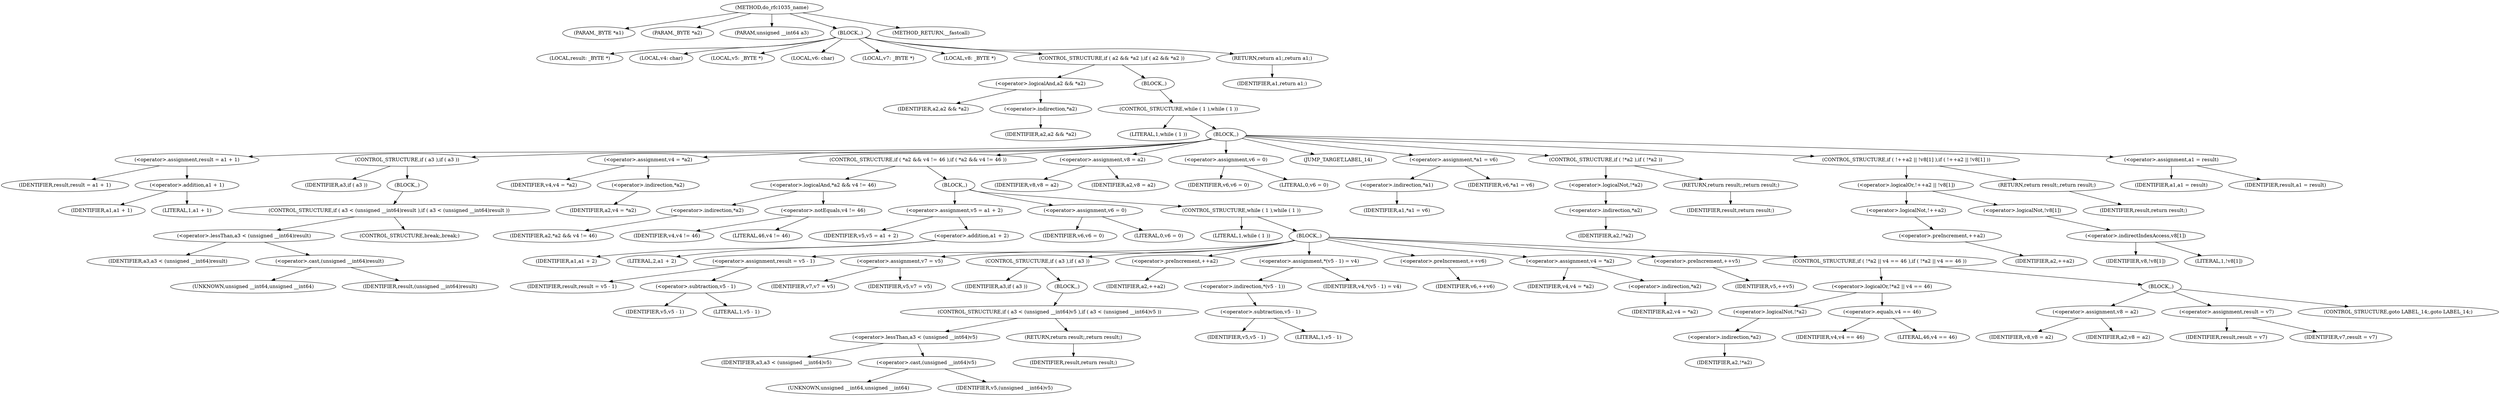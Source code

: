 digraph do_rfc1035_name {  
"1000107" [label = "(METHOD,do_rfc1035_name)" ]
"1000108" [label = "(PARAM,_BYTE *a1)" ]
"1000109" [label = "(PARAM,_BYTE *a2)" ]
"1000110" [label = "(PARAM,unsigned __int64 a3)" ]
"1000111" [label = "(BLOCK,,)" ]
"1000112" [label = "(LOCAL,result: _BYTE *)" ]
"1000113" [label = "(LOCAL,v4: char)" ]
"1000114" [label = "(LOCAL,v5: _BYTE *)" ]
"1000115" [label = "(LOCAL,v6: char)" ]
"1000116" [label = "(LOCAL,v7: _BYTE *)" ]
"1000117" [label = "(LOCAL,v8: _BYTE *)" ]
"1000118" [label = "(CONTROL_STRUCTURE,if ( a2 && *a2 ),if ( a2 && *a2 ))" ]
"1000119" [label = "(<operator>.logicalAnd,a2 && *a2)" ]
"1000120" [label = "(IDENTIFIER,a2,a2 && *a2)" ]
"1000121" [label = "(<operator>.indirection,*a2)" ]
"1000122" [label = "(IDENTIFIER,a2,a2 && *a2)" ]
"1000123" [label = "(BLOCK,,)" ]
"1000124" [label = "(CONTROL_STRUCTURE,while ( 1 ),while ( 1 ))" ]
"1000125" [label = "(LITERAL,1,while ( 1 ))" ]
"1000126" [label = "(BLOCK,,)" ]
"1000127" [label = "(<operator>.assignment,result = a1 + 1)" ]
"1000128" [label = "(IDENTIFIER,result,result = a1 + 1)" ]
"1000129" [label = "(<operator>.addition,a1 + 1)" ]
"1000130" [label = "(IDENTIFIER,a1,a1 + 1)" ]
"1000131" [label = "(LITERAL,1,a1 + 1)" ]
"1000132" [label = "(CONTROL_STRUCTURE,if ( a3 ),if ( a3 ))" ]
"1000133" [label = "(IDENTIFIER,a3,if ( a3 ))" ]
"1000134" [label = "(BLOCK,,)" ]
"1000135" [label = "(CONTROL_STRUCTURE,if ( a3 < (unsigned __int64)result ),if ( a3 < (unsigned __int64)result ))" ]
"1000136" [label = "(<operator>.lessThan,a3 < (unsigned __int64)result)" ]
"1000137" [label = "(IDENTIFIER,a3,a3 < (unsigned __int64)result)" ]
"1000138" [label = "(<operator>.cast,(unsigned __int64)result)" ]
"1000139" [label = "(UNKNOWN,unsigned __int64,unsigned __int64)" ]
"1000140" [label = "(IDENTIFIER,result,(unsigned __int64)result)" ]
"1000141" [label = "(CONTROL_STRUCTURE,break;,break;)" ]
"1000142" [label = "(<operator>.assignment,v4 = *a2)" ]
"1000143" [label = "(IDENTIFIER,v4,v4 = *a2)" ]
"1000144" [label = "(<operator>.indirection,*a2)" ]
"1000145" [label = "(IDENTIFIER,a2,v4 = *a2)" ]
"1000146" [label = "(CONTROL_STRUCTURE,if ( *a2 && v4 != 46 ),if ( *a2 && v4 != 46 ))" ]
"1000147" [label = "(<operator>.logicalAnd,*a2 && v4 != 46)" ]
"1000148" [label = "(<operator>.indirection,*a2)" ]
"1000149" [label = "(IDENTIFIER,a2,*a2 && v4 != 46)" ]
"1000150" [label = "(<operator>.notEquals,v4 != 46)" ]
"1000151" [label = "(IDENTIFIER,v4,v4 != 46)" ]
"1000152" [label = "(LITERAL,46,v4 != 46)" ]
"1000153" [label = "(BLOCK,,)" ]
"1000154" [label = "(<operator>.assignment,v5 = a1 + 2)" ]
"1000155" [label = "(IDENTIFIER,v5,v5 = a1 + 2)" ]
"1000156" [label = "(<operator>.addition,a1 + 2)" ]
"1000157" [label = "(IDENTIFIER,a1,a1 + 2)" ]
"1000158" [label = "(LITERAL,2,a1 + 2)" ]
"1000159" [label = "(<operator>.assignment,v6 = 0)" ]
"1000160" [label = "(IDENTIFIER,v6,v6 = 0)" ]
"1000161" [label = "(LITERAL,0,v6 = 0)" ]
"1000162" [label = "(CONTROL_STRUCTURE,while ( 1 ),while ( 1 ))" ]
"1000163" [label = "(LITERAL,1,while ( 1 ))" ]
"1000164" [label = "(BLOCK,,)" ]
"1000165" [label = "(<operator>.assignment,result = v5 - 1)" ]
"1000166" [label = "(IDENTIFIER,result,result = v5 - 1)" ]
"1000167" [label = "(<operator>.subtraction,v5 - 1)" ]
"1000168" [label = "(IDENTIFIER,v5,v5 - 1)" ]
"1000169" [label = "(LITERAL,1,v5 - 1)" ]
"1000170" [label = "(<operator>.assignment,v7 = v5)" ]
"1000171" [label = "(IDENTIFIER,v7,v7 = v5)" ]
"1000172" [label = "(IDENTIFIER,v5,v7 = v5)" ]
"1000173" [label = "(CONTROL_STRUCTURE,if ( a3 ),if ( a3 ))" ]
"1000174" [label = "(IDENTIFIER,a3,if ( a3 ))" ]
"1000175" [label = "(BLOCK,,)" ]
"1000176" [label = "(CONTROL_STRUCTURE,if ( a3 < (unsigned __int64)v5 ),if ( a3 < (unsigned __int64)v5 ))" ]
"1000177" [label = "(<operator>.lessThan,a3 < (unsigned __int64)v5)" ]
"1000178" [label = "(IDENTIFIER,a3,a3 < (unsigned __int64)v5)" ]
"1000179" [label = "(<operator>.cast,(unsigned __int64)v5)" ]
"1000180" [label = "(UNKNOWN,unsigned __int64,unsigned __int64)" ]
"1000181" [label = "(IDENTIFIER,v5,(unsigned __int64)v5)" ]
"1000182" [label = "(RETURN,return result;,return result;)" ]
"1000183" [label = "(IDENTIFIER,result,return result;)" ]
"1000184" [label = "(<operator>.preIncrement,++a2)" ]
"1000185" [label = "(IDENTIFIER,a2,++a2)" ]
"1000186" [label = "(<operator>.assignment,*(v5 - 1) = v4)" ]
"1000187" [label = "(<operator>.indirection,*(v5 - 1))" ]
"1000188" [label = "(<operator>.subtraction,v5 - 1)" ]
"1000189" [label = "(IDENTIFIER,v5,v5 - 1)" ]
"1000190" [label = "(LITERAL,1,v5 - 1)" ]
"1000191" [label = "(IDENTIFIER,v4,*(v5 - 1) = v4)" ]
"1000192" [label = "(<operator>.preIncrement,++v6)" ]
"1000193" [label = "(IDENTIFIER,v6,++v6)" ]
"1000194" [label = "(<operator>.assignment,v4 = *a2)" ]
"1000195" [label = "(IDENTIFIER,v4,v4 = *a2)" ]
"1000196" [label = "(<operator>.indirection,*a2)" ]
"1000197" [label = "(IDENTIFIER,a2,v4 = *a2)" ]
"1000198" [label = "(<operator>.preIncrement,++v5)" ]
"1000199" [label = "(IDENTIFIER,v5,++v5)" ]
"1000200" [label = "(CONTROL_STRUCTURE,if ( !*a2 || v4 == 46 ),if ( !*a2 || v4 == 46 ))" ]
"1000201" [label = "(<operator>.logicalOr,!*a2 || v4 == 46)" ]
"1000202" [label = "(<operator>.logicalNot,!*a2)" ]
"1000203" [label = "(<operator>.indirection,*a2)" ]
"1000204" [label = "(IDENTIFIER,a2,!*a2)" ]
"1000205" [label = "(<operator>.equals,v4 == 46)" ]
"1000206" [label = "(IDENTIFIER,v4,v4 == 46)" ]
"1000207" [label = "(LITERAL,46,v4 == 46)" ]
"1000208" [label = "(BLOCK,,)" ]
"1000209" [label = "(<operator>.assignment,v8 = a2)" ]
"1000210" [label = "(IDENTIFIER,v8,v8 = a2)" ]
"1000211" [label = "(IDENTIFIER,a2,v8 = a2)" ]
"1000212" [label = "(<operator>.assignment,result = v7)" ]
"1000213" [label = "(IDENTIFIER,result,result = v7)" ]
"1000214" [label = "(IDENTIFIER,v7,result = v7)" ]
"1000215" [label = "(CONTROL_STRUCTURE,goto LABEL_14;,goto LABEL_14;)" ]
"1000216" [label = "(<operator>.assignment,v8 = a2)" ]
"1000217" [label = "(IDENTIFIER,v8,v8 = a2)" ]
"1000218" [label = "(IDENTIFIER,a2,v8 = a2)" ]
"1000219" [label = "(<operator>.assignment,v6 = 0)" ]
"1000220" [label = "(IDENTIFIER,v6,v6 = 0)" ]
"1000221" [label = "(LITERAL,0,v6 = 0)" ]
"1000222" [label = "(JUMP_TARGET,LABEL_14)" ]
"1000223" [label = "(<operator>.assignment,*a1 = v6)" ]
"1000224" [label = "(<operator>.indirection,*a1)" ]
"1000225" [label = "(IDENTIFIER,a1,*a1 = v6)" ]
"1000226" [label = "(IDENTIFIER,v6,*a1 = v6)" ]
"1000227" [label = "(CONTROL_STRUCTURE,if ( !*a2 ),if ( !*a2 ))" ]
"1000228" [label = "(<operator>.logicalNot,!*a2)" ]
"1000229" [label = "(<operator>.indirection,*a2)" ]
"1000230" [label = "(IDENTIFIER,a2,!*a2)" ]
"1000231" [label = "(RETURN,return result;,return result;)" ]
"1000232" [label = "(IDENTIFIER,result,return result;)" ]
"1000233" [label = "(CONTROL_STRUCTURE,if ( !++a2 || !v8[1] ),if ( !++a2 || !v8[1] ))" ]
"1000234" [label = "(<operator>.logicalOr,!++a2 || !v8[1])" ]
"1000235" [label = "(<operator>.logicalNot,!++a2)" ]
"1000236" [label = "(<operator>.preIncrement,++a2)" ]
"1000237" [label = "(IDENTIFIER,a2,++a2)" ]
"1000238" [label = "(<operator>.logicalNot,!v8[1])" ]
"1000239" [label = "(<operator>.indirectIndexAccess,v8[1])" ]
"1000240" [label = "(IDENTIFIER,v8,!v8[1])" ]
"1000241" [label = "(LITERAL,1,!v8[1])" ]
"1000242" [label = "(RETURN,return result;,return result;)" ]
"1000243" [label = "(IDENTIFIER,result,return result;)" ]
"1000244" [label = "(<operator>.assignment,a1 = result)" ]
"1000245" [label = "(IDENTIFIER,a1,a1 = result)" ]
"1000246" [label = "(IDENTIFIER,result,a1 = result)" ]
"1000247" [label = "(RETURN,return a1;,return a1;)" ]
"1000248" [label = "(IDENTIFIER,a1,return a1;)" ]
"1000249" [label = "(METHOD_RETURN,__fastcall)" ]
  "1000107" -> "1000108" 
  "1000107" -> "1000109" 
  "1000107" -> "1000110" 
  "1000107" -> "1000111" 
  "1000107" -> "1000249" 
  "1000111" -> "1000112" 
  "1000111" -> "1000113" 
  "1000111" -> "1000114" 
  "1000111" -> "1000115" 
  "1000111" -> "1000116" 
  "1000111" -> "1000117" 
  "1000111" -> "1000118" 
  "1000111" -> "1000247" 
  "1000118" -> "1000119" 
  "1000118" -> "1000123" 
  "1000119" -> "1000120" 
  "1000119" -> "1000121" 
  "1000121" -> "1000122" 
  "1000123" -> "1000124" 
  "1000124" -> "1000125" 
  "1000124" -> "1000126" 
  "1000126" -> "1000127" 
  "1000126" -> "1000132" 
  "1000126" -> "1000142" 
  "1000126" -> "1000146" 
  "1000126" -> "1000216" 
  "1000126" -> "1000219" 
  "1000126" -> "1000222" 
  "1000126" -> "1000223" 
  "1000126" -> "1000227" 
  "1000126" -> "1000233" 
  "1000126" -> "1000244" 
  "1000127" -> "1000128" 
  "1000127" -> "1000129" 
  "1000129" -> "1000130" 
  "1000129" -> "1000131" 
  "1000132" -> "1000133" 
  "1000132" -> "1000134" 
  "1000134" -> "1000135" 
  "1000135" -> "1000136" 
  "1000135" -> "1000141" 
  "1000136" -> "1000137" 
  "1000136" -> "1000138" 
  "1000138" -> "1000139" 
  "1000138" -> "1000140" 
  "1000142" -> "1000143" 
  "1000142" -> "1000144" 
  "1000144" -> "1000145" 
  "1000146" -> "1000147" 
  "1000146" -> "1000153" 
  "1000147" -> "1000148" 
  "1000147" -> "1000150" 
  "1000148" -> "1000149" 
  "1000150" -> "1000151" 
  "1000150" -> "1000152" 
  "1000153" -> "1000154" 
  "1000153" -> "1000159" 
  "1000153" -> "1000162" 
  "1000154" -> "1000155" 
  "1000154" -> "1000156" 
  "1000156" -> "1000157" 
  "1000156" -> "1000158" 
  "1000159" -> "1000160" 
  "1000159" -> "1000161" 
  "1000162" -> "1000163" 
  "1000162" -> "1000164" 
  "1000164" -> "1000165" 
  "1000164" -> "1000170" 
  "1000164" -> "1000173" 
  "1000164" -> "1000184" 
  "1000164" -> "1000186" 
  "1000164" -> "1000192" 
  "1000164" -> "1000194" 
  "1000164" -> "1000198" 
  "1000164" -> "1000200" 
  "1000165" -> "1000166" 
  "1000165" -> "1000167" 
  "1000167" -> "1000168" 
  "1000167" -> "1000169" 
  "1000170" -> "1000171" 
  "1000170" -> "1000172" 
  "1000173" -> "1000174" 
  "1000173" -> "1000175" 
  "1000175" -> "1000176" 
  "1000176" -> "1000177" 
  "1000176" -> "1000182" 
  "1000177" -> "1000178" 
  "1000177" -> "1000179" 
  "1000179" -> "1000180" 
  "1000179" -> "1000181" 
  "1000182" -> "1000183" 
  "1000184" -> "1000185" 
  "1000186" -> "1000187" 
  "1000186" -> "1000191" 
  "1000187" -> "1000188" 
  "1000188" -> "1000189" 
  "1000188" -> "1000190" 
  "1000192" -> "1000193" 
  "1000194" -> "1000195" 
  "1000194" -> "1000196" 
  "1000196" -> "1000197" 
  "1000198" -> "1000199" 
  "1000200" -> "1000201" 
  "1000200" -> "1000208" 
  "1000201" -> "1000202" 
  "1000201" -> "1000205" 
  "1000202" -> "1000203" 
  "1000203" -> "1000204" 
  "1000205" -> "1000206" 
  "1000205" -> "1000207" 
  "1000208" -> "1000209" 
  "1000208" -> "1000212" 
  "1000208" -> "1000215" 
  "1000209" -> "1000210" 
  "1000209" -> "1000211" 
  "1000212" -> "1000213" 
  "1000212" -> "1000214" 
  "1000216" -> "1000217" 
  "1000216" -> "1000218" 
  "1000219" -> "1000220" 
  "1000219" -> "1000221" 
  "1000223" -> "1000224" 
  "1000223" -> "1000226" 
  "1000224" -> "1000225" 
  "1000227" -> "1000228" 
  "1000227" -> "1000231" 
  "1000228" -> "1000229" 
  "1000229" -> "1000230" 
  "1000231" -> "1000232" 
  "1000233" -> "1000234" 
  "1000233" -> "1000242" 
  "1000234" -> "1000235" 
  "1000234" -> "1000238" 
  "1000235" -> "1000236" 
  "1000236" -> "1000237" 
  "1000238" -> "1000239" 
  "1000239" -> "1000240" 
  "1000239" -> "1000241" 
  "1000242" -> "1000243" 
  "1000244" -> "1000245" 
  "1000244" -> "1000246" 
  "1000247" -> "1000248" 
}
